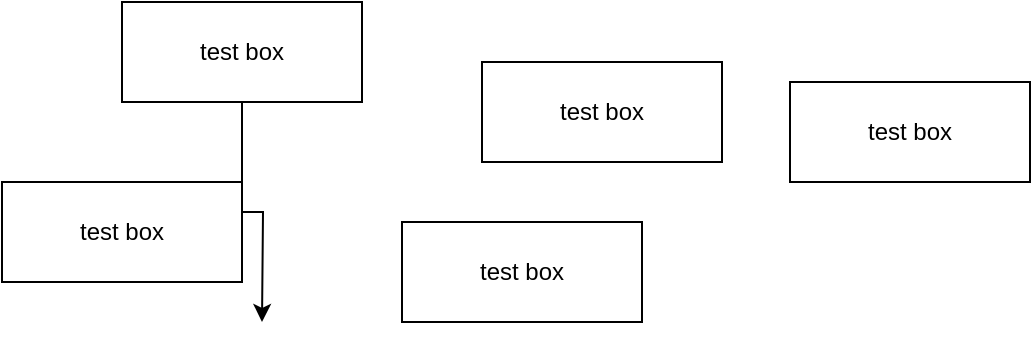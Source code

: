 <mxfile version="14.2.4" type="github">
  <diagram id="CXvfz8VVL7AI5F-Oacu6" name="Page-1">
    <mxGraphModel dx="599" dy="361" grid="1" gridSize="10" guides="1" tooltips="1" connect="1" arrows="1" fold="1" page="1" pageScale="1" pageWidth="827" pageHeight="1169" math="0" shadow="0">
      <root>
        <mxCell id="0" />
        <mxCell id="1" parent="0" />
        <mxCell id="R32gV54Bt2Fw7gPrxFly-2" style="edgeStyle=orthogonalEdgeStyle;rounded=0;orthogonalLoop=1;jettySize=auto;html=1;" edge="1" parent="1" source="R32gV54Bt2Fw7gPrxFly-1">
          <mxGeometry relative="1" as="geometry">
            <mxPoint x="150" y="190" as="targetPoint" />
          </mxGeometry>
        </mxCell>
        <mxCell id="R32gV54Bt2Fw7gPrxFly-1" value="test box" style="rounded=0;whiteSpace=wrap;html=1;" vertex="1" parent="1">
          <mxGeometry x="80" y="30" width="120" height="50" as="geometry" />
        </mxCell>
        <mxCell id="R32gV54Bt2Fw7gPrxFly-3" value="test box" style="rounded=0;whiteSpace=wrap;html=1;" vertex="1" parent="1">
          <mxGeometry x="20" y="120" width="120" height="50" as="geometry" />
        </mxCell>
        <mxCell id="R32gV54Bt2Fw7gPrxFly-4" value="test box" style="rounded=0;whiteSpace=wrap;html=1;" vertex="1" parent="1">
          <mxGeometry x="414" y="70" width="120" height="50" as="geometry" />
        </mxCell>
        <mxCell id="R32gV54Bt2Fw7gPrxFly-5" value="test box" style="rounded=0;whiteSpace=wrap;html=1;" vertex="1" parent="1">
          <mxGeometry x="260" y="60" width="120" height="50" as="geometry" />
        </mxCell>
        <mxCell id="R32gV54Bt2Fw7gPrxFly-6" value="test box" style="rounded=0;whiteSpace=wrap;html=1;" vertex="1" parent="1">
          <mxGeometry x="220" y="140" width="120" height="50" as="geometry" />
        </mxCell>
      </root>
    </mxGraphModel>
  </diagram>
</mxfile>
